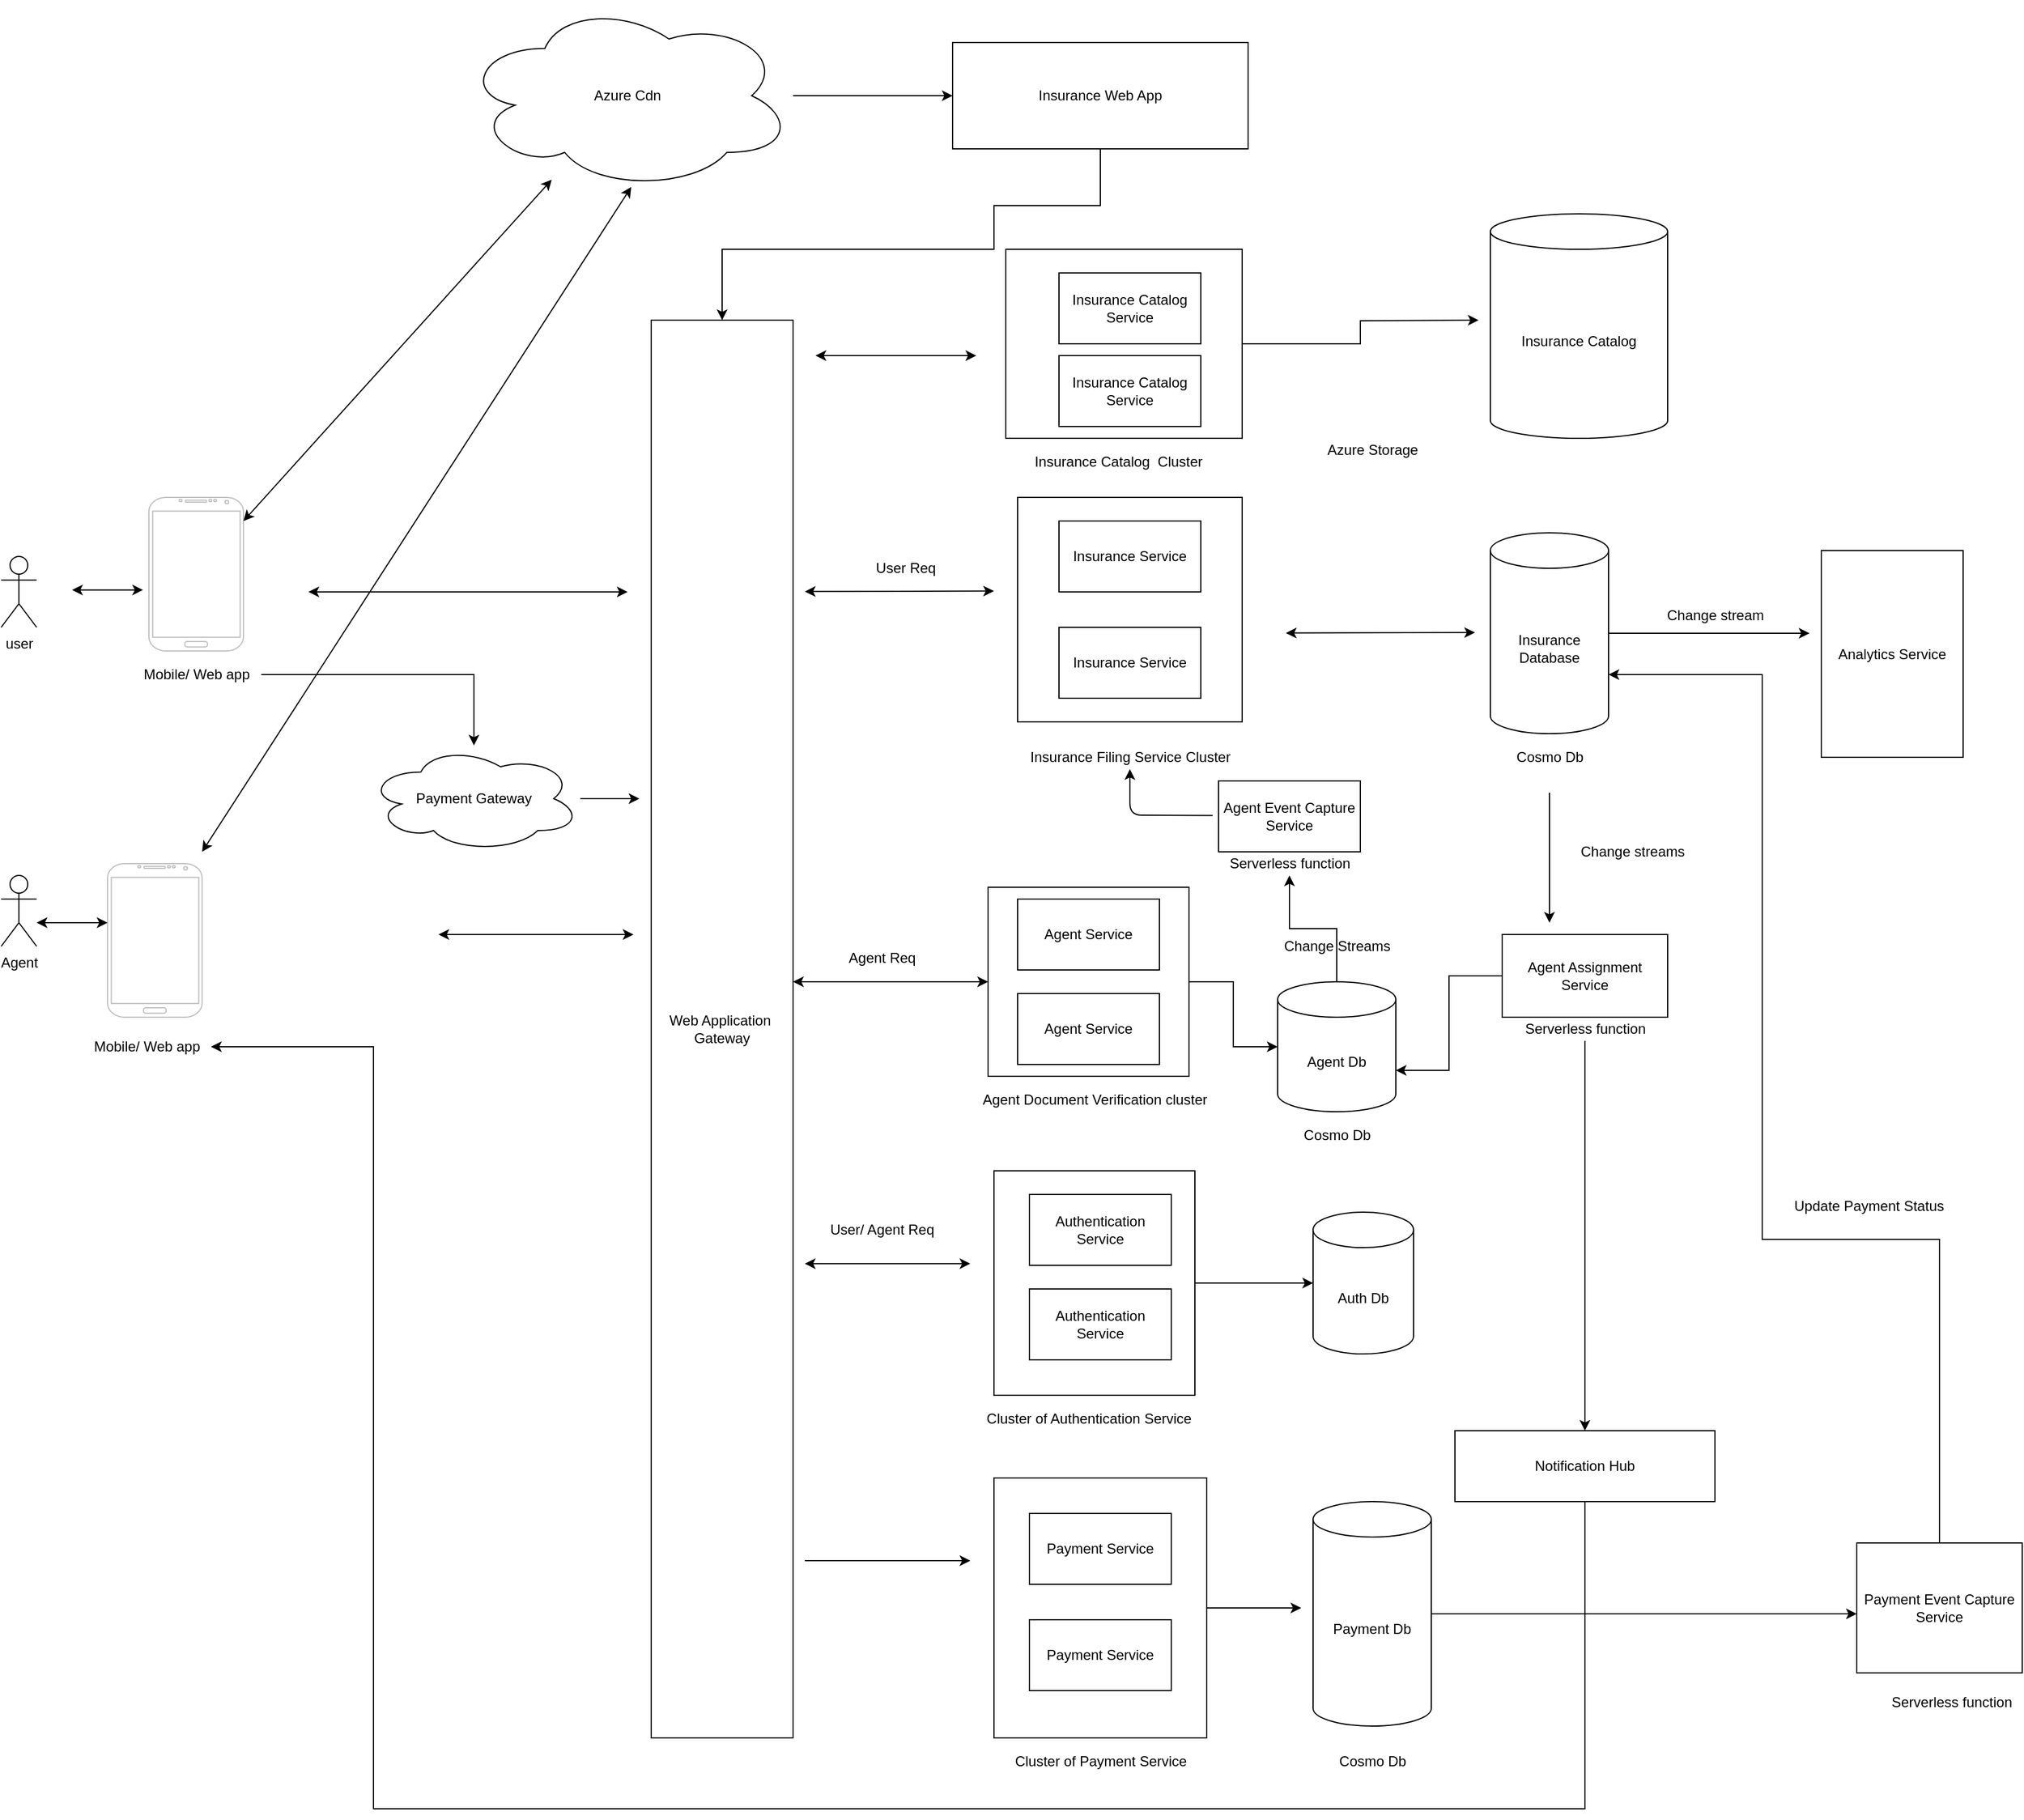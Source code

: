 <mxfile version="13.9.3" type="github">
  <diagram id="NyFHBG3tS3DJJaAHor2m" name="Page-1">
    <mxGraphModel dx="2464" dy="2062" grid="1" gridSize="10" guides="1" tooltips="1" connect="1" arrows="1" fold="1" page="1" pageScale="1" pageWidth="827" pageHeight="1169" math="0" shadow="0">
      <root>
        <mxCell id="0" />
        <mxCell id="1" parent="0" />
        <mxCell id="523bSIM_VYliNhW8W_xu-4" value="Web Application&amp;nbsp;&lt;br&gt;Gateway" style="rounded=0;whiteSpace=wrap;html=1;" parent="1" vertex="1">
          <mxGeometry x="290" y="-120" width="120" height="1200" as="geometry" />
        </mxCell>
        <mxCell id="523bSIM_VYliNhW8W_xu-5" value="user&lt;br&gt;" style="shape=umlActor;verticalLabelPosition=bottom;verticalAlign=top;html=1;outlineConnect=0;" parent="1" vertex="1">
          <mxGeometry x="-260" y="80" width="30" height="60" as="geometry" />
        </mxCell>
        <mxCell id="523bSIM_VYliNhW8W_xu-6" value="" style="verticalLabelPosition=bottom;verticalAlign=top;html=1;shadow=0;dashed=0;strokeWidth=1;shape=mxgraph.android.phone2;strokeColor=#c0c0c0;" parent="1" vertex="1">
          <mxGeometry x="-135" y="30" width="80" height="130" as="geometry" />
        </mxCell>
        <mxCell id="523bSIM_VYliNhW8W_xu-47" style="edgeStyle=orthogonalEdgeStyle;rounded=0;orthogonalLoop=1;jettySize=auto;html=1;" parent="1" source="523bSIM_VYliNhW8W_xu-7" target="523bSIM_VYliNhW8W_xu-46" edge="1">
          <mxGeometry relative="1" as="geometry" />
        </mxCell>
        <mxCell id="523bSIM_VYliNhW8W_xu-7" value="Mobile/ Web app" style="text;html=1;align=center;verticalAlign=middle;resizable=0;points=[];autosize=1;" parent="1" vertex="1">
          <mxGeometry x="-150" y="170" width="110" height="20" as="geometry" />
        </mxCell>
        <mxCell id="523bSIM_VYliNhW8W_xu-9" value="" style="endArrow=classic;startArrow=classic;html=1;" parent="1" edge="1">
          <mxGeometry width="50" height="50" relative="1" as="geometry">
            <mxPoint x="-200" y="108.33" as="sourcePoint" />
            <mxPoint x="-140" y="108.33" as="targetPoint" />
          </mxGeometry>
        </mxCell>
        <mxCell id="523bSIM_VYliNhW8W_xu-10" value="" style="endArrow=classic;startArrow=classic;html=1;" parent="1" edge="1">
          <mxGeometry width="50" height="50" relative="1" as="geometry">
            <mxPoint y="110" as="sourcePoint" />
            <mxPoint x="270" y="110" as="targetPoint" />
          </mxGeometry>
        </mxCell>
        <mxCell id="523bSIM_VYliNhW8W_xu-11" value="Agent" style="shape=umlActor;verticalLabelPosition=bottom;verticalAlign=top;html=1;outlineConnect=0;" parent="1" vertex="1">
          <mxGeometry x="-260" y="350" width="30" height="60" as="geometry" />
        </mxCell>
        <mxCell id="523bSIM_VYliNhW8W_xu-13" value="" style="verticalLabelPosition=bottom;verticalAlign=top;html=1;shadow=0;dashed=0;strokeWidth=1;shape=mxgraph.android.phone2;strokeColor=#c0c0c0;" parent="1" vertex="1">
          <mxGeometry x="-170" y="340" width="80" height="130" as="geometry" />
        </mxCell>
        <mxCell id="523bSIM_VYliNhW8W_xu-15" value="" style="endArrow=classic;startArrow=classic;html=1;" parent="1" edge="1">
          <mxGeometry width="50" height="50" relative="1" as="geometry">
            <mxPoint x="-230" y="390.0" as="sourcePoint" />
            <mxPoint x="-170" y="390.0" as="targetPoint" />
          </mxGeometry>
        </mxCell>
        <mxCell id="523bSIM_VYliNhW8W_xu-16" value="" style="endArrow=classic;startArrow=classic;html=1;" parent="1" edge="1">
          <mxGeometry width="50" height="50" relative="1" as="geometry">
            <mxPoint x="110" y="400" as="sourcePoint" />
            <mxPoint x="275" y="400.0" as="targetPoint" />
          </mxGeometry>
        </mxCell>
        <mxCell id="523bSIM_VYliNhW8W_xu-17" value="Mobile/ Web app" style="text;html=1;align=center;verticalAlign=middle;resizable=0;points=[];autosize=1;" parent="1" vertex="1">
          <mxGeometry x="-192.5" y="485" width="110" height="20" as="geometry" />
        </mxCell>
        <mxCell id="523bSIM_VYliNhW8W_xu-19" value="" style="endArrow=classic;startArrow=classic;html=1;entryX=0;entryY=0.5;entryDx=0;entryDy=0;" parent="1" target="523bSIM_VYliNhW8W_xu-49" edge="1">
          <mxGeometry width="50" height="50" relative="1" as="geometry">
            <mxPoint x="410" y="440" as="sourcePoint" />
            <mxPoint x="550" y="450" as="targetPoint" />
          </mxGeometry>
        </mxCell>
        <mxCell id="523bSIM_VYliNhW8W_xu-20" value="Agent Req" style="text;html=1;align=center;verticalAlign=middle;resizable=0;points=[];autosize=1;" parent="1" vertex="1">
          <mxGeometry x="450" y="410" width="70" height="20" as="geometry" />
        </mxCell>
        <mxCell id="523bSIM_VYliNhW8W_xu-21" value="" style="endArrow=classic;startArrow=classic;html=1;" parent="1" edge="1">
          <mxGeometry width="50" height="50" relative="1" as="geometry">
            <mxPoint x="420" y="109.7" as="sourcePoint" />
            <mxPoint x="580" y="109.29" as="targetPoint" />
          </mxGeometry>
        </mxCell>
        <mxCell id="523bSIM_VYliNhW8W_xu-22" value="User Req" style="text;html=1;align=center;verticalAlign=middle;resizable=0;points=[];autosize=1;" parent="1" vertex="1">
          <mxGeometry x="470" y="80" width="70" height="20" as="geometry" />
        </mxCell>
        <mxCell id="523bSIM_VYliNhW8W_xu-23" value="" style="whiteSpace=wrap;html=1;aspect=fixed;" parent="1" vertex="1">
          <mxGeometry x="600" y="30" width="190" height="190" as="geometry" />
        </mxCell>
        <mxCell id="523bSIM_VYliNhW8W_xu-24" value="Insurance Service" style="rounded=0;whiteSpace=wrap;html=1;" parent="1" vertex="1">
          <mxGeometry x="635" y="50" width="120" height="60" as="geometry" />
        </mxCell>
        <mxCell id="523bSIM_VYliNhW8W_xu-25" value="Insurance Service" style="rounded=0;whiteSpace=wrap;html=1;" parent="1" vertex="1">
          <mxGeometry x="635" y="140" width="120" height="60" as="geometry" />
        </mxCell>
        <mxCell id="523bSIM_VYliNhW8W_xu-28" value="" style="endArrow=classic;startArrow=classic;html=1;" parent="1" edge="1">
          <mxGeometry width="50" height="50" relative="1" as="geometry">
            <mxPoint x="827" y="144.82" as="sourcePoint" />
            <mxPoint x="987" y="144.41" as="targetPoint" />
          </mxGeometry>
        </mxCell>
        <mxCell id="523bSIM_VYliNhW8W_xu-29" value="Insurance Filing Service Cluster" style="text;html=1;align=center;verticalAlign=middle;resizable=0;points=[];autosize=1;" parent="1" vertex="1">
          <mxGeometry x="605" y="240" width="180" height="20" as="geometry" />
        </mxCell>
        <mxCell id="523bSIM_VYliNhW8W_xu-31" style="edgeStyle=orthogonalEdgeStyle;rounded=0;orthogonalLoop=1;jettySize=auto;html=1;" parent="1" edge="1">
          <mxGeometry relative="1" as="geometry">
            <mxPoint x="1050" y="390" as="targetPoint" />
            <mxPoint x="1050" y="280" as="sourcePoint" />
          </mxGeometry>
        </mxCell>
        <mxCell id="523bSIM_VYliNhW8W_xu-54" style="edgeStyle=orthogonalEdgeStyle;rounded=0;orthogonalLoop=1;jettySize=auto;html=1;" parent="1" source="523bSIM_VYliNhW8W_xu-30" edge="1">
          <mxGeometry relative="1" as="geometry">
            <mxPoint x="1270" y="145" as="targetPoint" />
          </mxGeometry>
        </mxCell>
        <mxCell id="523bSIM_VYliNhW8W_xu-30" value="Insurance Database" style="shape=cylinder3;whiteSpace=wrap;html=1;boundedLbl=1;backgroundOutline=1;size=15;" parent="1" vertex="1">
          <mxGeometry x="1000" y="60" width="100" height="170" as="geometry" />
        </mxCell>
        <mxCell id="SMLARcFiEDBZAlFE3PjW-8" style="edgeStyle=orthogonalEdgeStyle;rounded=0;orthogonalLoop=1;jettySize=auto;html=1;entryX=1;entryY=0;entryDx=0;entryDy=75;entryPerimeter=0;" edge="1" parent="1" source="523bSIM_VYliNhW8W_xu-32" target="523bSIM_VYliNhW8W_xu-34">
          <mxGeometry relative="1" as="geometry" />
        </mxCell>
        <mxCell id="523bSIM_VYliNhW8W_xu-32" value="Agent Assignment Service" style="rounded=0;whiteSpace=wrap;html=1;" parent="1" vertex="1">
          <mxGeometry x="1010" y="400" width="140" height="70" as="geometry" />
        </mxCell>
        <mxCell id="SMLARcFiEDBZAlFE3PjW-39" style="edgeStyle=orthogonalEdgeStyle;rounded=0;orthogonalLoop=1;jettySize=auto;html=1;" edge="1" parent="1" source="523bSIM_VYliNhW8W_xu-34" target="SMLARcFiEDBZAlFE3PjW-38">
          <mxGeometry relative="1" as="geometry" />
        </mxCell>
        <mxCell id="523bSIM_VYliNhW8W_xu-34" value="Agent Db" style="shape=cylinder3;whiteSpace=wrap;html=1;boundedLbl=1;backgroundOutline=1;size=15;" parent="1" vertex="1">
          <mxGeometry x="820" y="440" width="100" height="110" as="geometry" />
        </mxCell>
        <mxCell id="523bSIM_VYliNhW8W_xu-42" style="edgeStyle=orthogonalEdgeStyle;rounded=0;orthogonalLoop=1;jettySize=auto;html=1;entryX=0.5;entryY=0;entryDx=0;entryDy=0;" parent="1" source="523bSIM_VYliNhW8W_xu-36" target="523bSIM_VYliNhW8W_xu-43" edge="1">
          <mxGeometry relative="1" as="geometry">
            <mxPoint x="1080.0" y="570" as="targetPoint" />
          </mxGeometry>
        </mxCell>
        <mxCell id="523bSIM_VYliNhW8W_xu-36" value="Serverless function" style="text;html=1;align=center;verticalAlign=middle;resizable=0;points=[];autosize=1;" parent="1" vertex="1">
          <mxGeometry x="1020" y="470" width="120" height="20" as="geometry" />
        </mxCell>
        <mxCell id="523bSIM_VYliNhW8W_xu-37" value="Cosmo Db" style="text;html=1;align=center;verticalAlign=middle;resizable=0;points=[];autosize=1;" parent="1" vertex="1">
          <mxGeometry x="1015" y="240" width="70" height="20" as="geometry" />
        </mxCell>
        <mxCell id="523bSIM_VYliNhW8W_xu-38" value="Change streams" style="text;html=1;align=center;verticalAlign=middle;resizable=0;points=[];autosize=1;rotation=0;" parent="1" vertex="1">
          <mxGeometry x="1070" y="320" width="100" height="20" as="geometry" />
        </mxCell>
        <mxCell id="523bSIM_VYliNhW8W_xu-44" style="edgeStyle=orthogonalEdgeStyle;rounded=0;orthogonalLoop=1;jettySize=auto;html=1;" parent="1" source="523bSIM_VYliNhW8W_xu-43" target="523bSIM_VYliNhW8W_xu-17" edge="1">
          <mxGeometry relative="1" as="geometry">
            <Array as="points">
              <mxPoint x="1080" y="1140" />
              <mxPoint x="55" y="1140" />
            </Array>
          </mxGeometry>
        </mxCell>
        <mxCell id="523bSIM_VYliNhW8W_xu-43" value="Notification Hub" style="rounded=0;whiteSpace=wrap;html=1;" parent="1" vertex="1">
          <mxGeometry x="970" y="820" width="220" height="60" as="geometry" />
        </mxCell>
        <mxCell id="523bSIM_VYliNhW8W_xu-45" value="Agent Document Verification cluster" style="text;html=1;align=center;verticalAlign=middle;resizable=0;points=[];autosize=1;" parent="1" vertex="1">
          <mxGeometry x="560" y="530" width="210" height="20" as="geometry" />
        </mxCell>
        <mxCell id="523bSIM_VYliNhW8W_xu-48" style="edgeStyle=orthogonalEdgeStyle;rounded=0;orthogonalLoop=1;jettySize=auto;html=1;" parent="1" source="523bSIM_VYliNhW8W_xu-46" edge="1">
          <mxGeometry relative="1" as="geometry">
            <mxPoint x="280" y="285" as="targetPoint" />
          </mxGeometry>
        </mxCell>
        <mxCell id="523bSIM_VYliNhW8W_xu-46" value="Payment Gateway" style="ellipse;shape=cloud;whiteSpace=wrap;html=1;" parent="1" vertex="1">
          <mxGeometry x="50" y="240" width="180" height="90" as="geometry" />
        </mxCell>
        <mxCell id="523bSIM_VYliNhW8W_xu-53" style="edgeStyle=orthogonalEdgeStyle;rounded=0;orthogonalLoop=1;jettySize=auto;html=1;" parent="1" source="523bSIM_VYliNhW8W_xu-49" target="523bSIM_VYliNhW8W_xu-34" edge="1">
          <mxGeometry relative="1" as="geometry" />
        </mxCell>
        <mxCell id="523bSIM_VYliNhW8W_xu-49" value="" style="rounded=0;whiteSpace=wrap;html=1;" parent="1" vertex="1">
          <mxGeometry x="575" y="360" width="170" height="160" as="geometry" />
        </mxCell>
        <mxCell id="523bSIM_VYliNhW8W_xu-50" value="Agent Service" style="rounded=0;whiteSpace=wrap;html=1;" parent="1" vertex="1">
          <mxGeometry x="600" y="370" width="120" height="60" as="geometry" />
        </mxCell>
        <mxCell id="523bSIM_VYliNhW8W_xu-51" value="Agent Service" style="rounded=0;whiteSpace=wrap;html=1;" parent="1" vertex="1">
          <mxGeometry x="600" y="450" width="120" height="60" as="geometry" />
        </mxCell>
        <mxCell id="523bSIM_VYliNhW8W_xu-55" value="Analytics Service" style="rounded=0;whiteSpace=wrap;html=1;" parent="1" vertex="1">
          <mxGeometry x="1280" y="75" width="120" height="175" as="geometry" />
        </mxCell>
        <mxCell id="523bSIM_VYliNhW8W_xu-56" value="Change stream" style="text;html=1;align=center;verticalAlign=middle;resizable=0;points=[];autosize=1;" parent="1" vertex="1">
          <mxGeometry x="1140" y="120" width="100" height="20" as="geometry" />
        </mxCell>
        <mxCell id="523bSIM_VYliNhW8W_xu-58" value="Cosmo Db" style="text;html=1;align=center;verticalAlign=middle;resizable=0;points=[];autosize=1;" parent="1" vertex="1">
          <mxGeometry x="835" y="560" width="70" height="20" as="geometry" />
        </mxCell>
        <mxCell id="523bSIM_VYliNhW8W_xu-59" value="Change Streams" style="text;html=1;align=center;verticalAlign=middle;resizable=0;points=[];autosize=1;" parent="1" vertex="1">
          <mxGeometry x="815" y="400" width="110" height="20" as="geometry" />
        </mxCell>
        <mxCell id="523bSIM_VYliNhW8W_xu-66" style="edgeStyle=orthogonalEdgeStyle;rounded=0;orthogonalLoop=1;jettySize=auto;html=1;" parent="1" source="523bSIM_VYliNhW8W_xu-60" target="523bSIM_VYliNhW8W_xu-65" edge="1">
          <mxGeometry relative="1" as="geometry" />
        </mxCell>
        <mxCell id="523bSIM_VYliNhW8W_xu-60" value="" style="rounded=0;whiteSpace=wrap;html=1;" parent="1" vertex="1">
          <mxGeometry x="580" y="600" width="170" height="190" as="geometry" />
        </mxCell>
        <mxCell id="523bSIM_VYliNhW8W_xu-61" value="Authentication Service" style="rounded=0;whiteSpace=wrap;html=1;" parent="1" vertex="1">
          <mxGeometry x="610" y="620" width="120" height="60" as="geometry" />
        </mxCell>
        <mxCell id="523bSIM_VYliNhW8W_xu-62" value="Authentication Service" style="rounded=0;whiteSpace=wrap;html=1;" parent="1" vertex="1">
          <mxGeometry x="610" y="700" width="120" height="60" as="geometry" />
        </mxCell>
        <mxCell id="523bSIM_VYliNhW8W_xu-63" value="Cluster of Authentication Service" style="text;html=1;align=center;verticalAlign=middle;resizable=0;points=[];autosize=1;" parent="1" vertex="1">
          <mxGeometry x="565" y="800" width="190" height="20" as="geometry" />
        </mxCell>
        <mxCell id="523bSIM_VYliNhW8W_xu-64" value="" style="endArrow=classic;startArrow=classic;html=1;" parent="1" edge="1">
          <mxGeometry width="50" height="50" relative="1" as="geometry">
            <mxPoint x="560" y="678.57" as="sourcePoint" />
            <mxPoint x="420" y="678.57" as="targetPoint" />
          </mxGeometry>
        </mxCell>
        <mxCell id="523bSIM_VYliNhW8W_xu-65" value="Auth Db" style="shape=cylinder3;whiteSpace=wrap;html=1;boundedLbl=1;backgroundOutline=1;size=15;" parent="1" vertex="1">
          <mxGeometry x="850" y="635" width="85" height="120" as="geometry" />
        </mxCell>
        <mxCell id="523bSIM_VYliNhW8W_xu-68" value="User/ Agent Req" style="text;html=1;align=center;verticalAlign=middle;resizable=0;points=[];autosize=1;" parent="1" vertex="1">
          <mxGeometry x="435" y="640" width="100" height="20" as="geometry" />
        </mxCell>
        <mxCell id="523bSIM_VYliNhW8W_xu-75" style="edgeStyle=orthogonalEdgeStyle;rounded=0;orthogonalLoop=1;jettySize=auto;html=1;" parent="1" source="523bSIM_VYliNhW8W_xu-69" edge="1">
          <mxGeometry relative="1" as="geometry">
            <mxPoint x="840" y="970" as="targetPoint" />
          </mxGeometry>
        </mxCell>
        <mxCell id="523bSIM_VYliNhW8W_xu-69" value="" style="rounded=0;whiteSpace=wrap;html=1;" parent="1" vertex="1">
          <mxGeometry x="580" y="860" width="180" height="220" as="geometry" />
        </mxCell>
        <mxCell id="523bSIM_VYliNhW8W_xu-70" value="Payment Service" style="rounded=0;whiteSpace=wrap;html=1;" parent="1" vertex="1">
          <mxGeometry x="610" y="890" width="120" height="60" as="geometry" />
        </mxCell>
        <mxCell id="523bSIM_VYliNhW8W_xu-71" value="Payment Service" style="rounded=0;whiteSpace=wrap;html=1;" parent="1" vertex="1">
          <mxGeometry x="610" y="980" width="120" height="60" as="geometry" />
        </mxCell>
        <mxCell id="523bSIM_VYliNhW8W_xu-72" value="Cluster of Payment Service" style="text;html=1;align=center;verticalAlign=middle;resizable=0;points=[];autosize=1;" parent="1" vertex="1">
          <mxGeometry x="590" y="1090" width="160" height="20" as="geometry" />
        </mxCell>
        <mxCell id="523bSIM_VYliNhW8W_xu-73" value="" style="endArrow=classic;html=1;" parent="1" edge="1">
          <mxGeometry width="50" height="50" relative="1" as="geometry">
            <mxPoint x="420" y="930" as="sourcePoint" />
            <mxPoint x="560" y="930" as="targetPoint" />
          </mxGeometry>
        </mxCell>
        <mxCell id="SMLARcFiEDBZAlFE3PjW-1" style="edgeStyle=orthogonalEdgeStyle;rounded=0;orthogonalLoop=1;jettySize=auto;html=1;" edge="1" parent="1" source="523bSIM_VYliNhW8W_xu-74">
          <mxGeometry relative="1" as="geometry">
            <mxPoint x="1310" y="975" as="targetPoint" />
          </mxGeometry>
        </mxCell>
        <mxCell id="523bSIM_VYliNhW8W_xu-74" value="Payment Db" style="shape=cylinder3;whiteSpace=wrap;html=1;boundedLbl=1;backgroundOutline=1;size=15;" parent="1" vertex="1">
          <mxGeometry x="850" y="880" width="100" height="190" as="geometry" />
        </mxCell>
        <mxCell id="SMLARcFiEDBZAlFE3PjW-5" style="edgeStyle=orthogonalEdgeStyle;rounded=0;orthogonalLoop=1;jettySize=auto;html=1;entryX=1;entryY=0;entryDx=0;entryDy=120;entryPerimeter=0;" edge="1" parent="1" source="SMLARcFiEDBZAlFE3PjW-2" target="523bSIM_VYliNhW8W_xu-30">
          <mxGeometry relative="1" as="geometry">
            <mxPoint x="1230" y="180" as="targetPoint" />
            <Array as="points">
              <mxPoint x="1380" y="658" />
              <mxPoint x="1230" y="658" />
              <mxPoint x="1230" y="180" />
            </Array>
          </mxGeometry>
        </mxCell>
        <mxCell id="SMLARcFiEDBZAlFE3PjW-2" value="Payment Event Capture Service" style="rounded=0;whiteSpace=wrap;html=1;" vertex="1" parent="1">
          <mxGeometry x="1310" y="915" width="140" height="110" as="geometry" />
        </mxCell>
        <mxCell id="SMLARcFiEDBZAlFE3PjW-3" value="Serverless function" style="text;html=1;align=center;verticalAlign=middle;resizable=0;points=[];autosize=1;" vertex="1" parent="1">
          <mxGeometry x="1330" y="1040" width="120" height="20" as="geometry" />
        </mxCell>
        <mxCell id="SMLARcFiEDBZAlFE3PjW-6" value="Update Payment Status" style="text;html=1;align=center;verticalAlign=middle;resizable=0;points=[];autosize=1;" vertex="1" parent="1">
          <mxGeometry x="1250" y="620" width="140" height="20" as="geometry" />
        </mxCell>
        <mxCell id="SMLARcFiEDBZAlFE3PjW-7" value="Cosmo Db&lt;br&gt;" style="text;html=1;align=center;verticalAlign=middle;resizable=0;points=[];autosize=1;" vertex="1" parent="1">
          <mxGeometry x="865" y="1090" width="70" height="20" as="geometry" />
        </mxCell>
        <mxCell id="SMLARcFiEDBZAlFE3PjW-13" value="" style="endArrow=classic;startArrow=classic;html=1;" edge="1" parent="1" target="SMLARcFiEDBZAlFE3PjW-15">
          <mxGeometry width="50" height="50" relative="1" as="geometry">
            <mxPoint x="-55" y="50" as="sourcePoint" />
            <mxPoint x="240" y="-90" as="targetPoint" />
          </mxGeometry>
        </mxCell>
        <mxCell id="SMLARcFiEDBZAlFE3PjW-16" style="edgeStyle=orthogonalEdgeStyle;rounded=0;orthogonalLoop=1;jettySize=auto;html=1;" edge="1" parent="1" source="SMLARcFiEDBZAlFE3PjW-15" target="SMLARcFiEDBZAlFE3PjW-17">
          <mxGeometry relative="1" as="geometry">
            <mxPoint x="830" y="-90" as="targetPoint" />
          </mxGeometry>
        </mxCell>
        <mxCell id="SMLARcFiEDBZAlFE3PjW-15" value="Azure Cdn" style="ellipse;shape=cloud;whiteSpace=wrap;html=1;" vertex="1" parent="1">
          <mxGeometry x="130" y="-390" width="280" height="160" as="geometry" />
        </mxCell>
        <mxCell id="SMLARcFiEDBZAlFE3PjW-24" style="edgeStyle=orthogonalEdgeStyle;rounded=0;orthogonalLoop=1;jettySize=auto;html=1;entryX=0.5;entryY=0;entryDx=0;entryDy=0;" edge="1" parent="1" source="SMLARcFiEDBZAlFE3PjW-17" target="523bSIM_VYliNhW8W_xu-4">
          <mxGeometry relative="1" as="geometry">
            <mxPoint x="350" y="-170" as="targetPoint" />
            <Array as="points">
              <mxPoint x="670" y="-217" />
              <mxPoint x="580" y="-217" />
              <mxPoint x="580" y="-180" />
              <mxPoint x="350" y="-180" />
            </Array>
          </mxGeometry>
        </mxCell>
        <mxCell id="SMLARcFiEDBZAlFE3PjW-17" value="Insurance Web App" style="rounded=0;whiteSpace=wrap;html=1;" vertex="1" parent="1">
          <mxGeometry x="545" y="-355" width="250" height="90" as="geometry" />
        </mxCell>
        <mxCell id="SMLARcFiEDBZAlFE3PjW-18" value="Azure Storage" style="text;html=1;align=center;verticalAlign=middle;resizable=0;points=[];autosize=1;" vertex="1" parent="1">
          <mxGeometry x="855" y="-20" width="90" height="20" as="geometry" />
        </mxCell>
        <mxCell id="SMLARcFiEDBZAlFE3PjW-27" style="edgeStyle=orthogonalEdgeStyle;rounded=0;orthogonalLoop=1;jettySize=auto;html=1;" edge="1" parent="1" source="SMLARcFiEDBZAlFE3PjW-25">
          <mxGeometry relative="1" as="geometry">
            <mxPoint x="990" y="-120" as="targetPoint" />
          </mxGeometry>
        </mxCell>
        <mxCell id="SMLARcFiEDBZAlFE3PjW-25" value="" style="rounded=0;whiteSpace=wrap;html=1;" vertex="1" parent="1">
          <mxGeometry x="590" y="-180" width="200" height="160" as="geometry" />
        </mxCell>
        <mxCell id="SMLARcFiEDBZAlFE3PjW-26" value="Insurance Catalog&amp;nbsp; Cluster" style="text;html=1;align=center;verticalAlign=middle;resizable=0;points=[];autosize=1;" vertex="1" parent="1">
          <mxGeometry x="605" y="-10" width="160" height="20" as="geometry" />
        </mxCell>
        <mxCell id="SMLARcFiEDBZAlFE3PjW-28" value="Insurance Catalog" style="shape=cylinder3;whiteSpace=wrap;html=1;boundedLbl=1;backgroundOutline=1;size=15;" vertex="1" parent="1">
          <mxGeometry x="1000" y="-210" width="150" height="190" as="geometry" />
        </mxCell>
        <mxCell id="SMLARcFiEDBZAlFE3PjW-29" value="" style="endArrow=classic;startArrow=classic;html=1;entryX=0.511;entryY=0.983;entryDx=0;entryDy=0;entryPerimeter=0;" edge="1" parent="1" target="SMLARcFiEDBZAlFE3PjW-15">
          <mxGeometry width="50" height="50" relative="1" as="geometry">
            <mxPoint x="-90" y="330" as="sourcePoint" />
            <mxPoint x="-40" y="280" as="targetPoint" />
          </mxGeometry>
        </mxCell>
        <mxCell id="SMLARcFiEDBZAlFE3PjW-30" value="" style="endArrow=classic;startArrow=classic;html=1;" edge="1" parent="1">
          <mxGeometry width="50" height="50" relative="1" as="geometry">
            <mxPoint x="429" y="-90" as="sourcePoint" />
            <mxPoint x="565" y="-90" as="targetPoint" />
          </mxGeometry>
        </mxCell>
        <mxCell id="SMLARcFiEDBZAlFE3PjW-31" value="Insurance Catalog Service" style="rounded=0;whiteSpace=wrap;html=1;" vertex="1" parent="1">
          <mxGeometry x="635" y="-160" width="120" height="60" as="geometry" />
        </mxCell>
        <mxCell id="SMLARcFiEDBZAlFE3PjW-32" value="Insurance Catalog Service" style="rounded=0;whiteSpace=wrap;html=1;" vertex="1" parent="1">
          <mxGeometry x="635" y="-90" width="120" height="60" as="geometry" />
        </mxCell>
        <mxCell id="SMLARcFiEDBZAlFE3PjW-33" value="" style="endArrow=classic;html=1;" edge="1" parent="1" target="523bSIM_VYliNhW8W_xu-29">
          <mxGeometry width="50" height="50" relative="1" as="geometry">
            <mxPoint x="765" y="299.29" as="sourcePoint" />
            <mxPoint x="625" y="299.29" as="targetPoint" />
            <Array as="points">
              <mxPoint x="695" y="299" />
            </Array>
          </mxGeometry>
        </mxCell>
        <mxCell id="SMLARcFiEDBZAlFE3PjW-34" value="Agent Event Capture Service" style="rounded=0;whiteSpace=wrap;html=1;" vertex="1" parent="1">
          <mxGeometry x="770" y="270" width="120" height="60" as="geometry" />
        </mxCell>
        <mxCell id="SMLARcFiEDBZAlFE3PjW-38" value="Serverless function" style="text;html=1;align=center;verticalAlign=middle;resizable=0;points=[];autosize=1;" vertex="1" parent="1">
          <mxGeometry x="770" y="330" width="120" height="20" as="geometry" />
        </mxCell>
      </root>
    </mxGraphModel>
  </diagram>
</mxfile>

